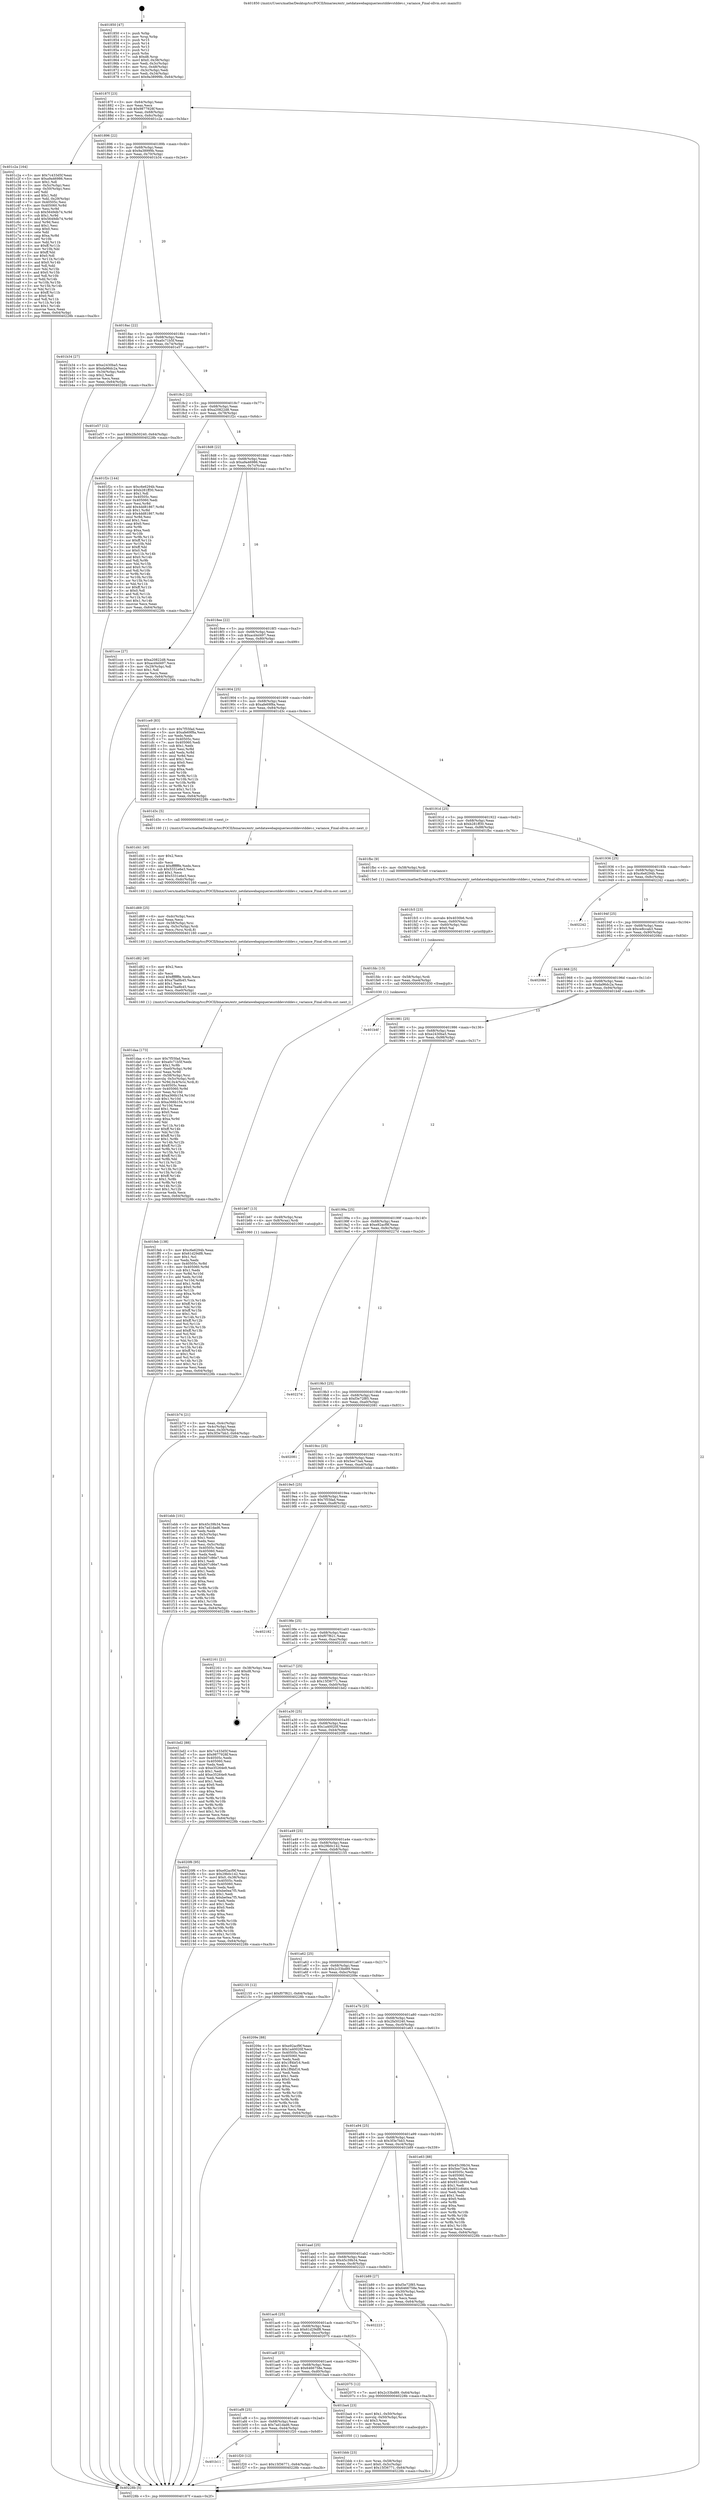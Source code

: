 digraph "0x401850" {
  label = "0x401850 (/mnt/c/Users/mathe/Desktop/tcc/POCII/binaries/extr_netdatawebapiqueriesstddevstddev.c_variance_Final-ollvm.out::main(0))"
  labelloc = "t"
  node[shape=record]

  Entry [label="",width=0.3,height=0.3,shape=circle,fillcolor=black,style=filled]
  "0x40187f" [label="{
     0x40187f [23]\l
     | [instrs]\l
     &nbsp;&nbsp;0x40187f \<+3\>: mov -0x64(%rbp),%eax\l
     &nbsp;&nbsp;0x401882 \<+2\>: mov %eax,%ecx\l
     &nbsp;&nbsp;0x401884 \<+6\>: sub $0x9877928f,%ecx\l
     &nbsp;&nbsp;0x40188a \<+3\>: mov %eax,-0x68(%rbp)\l
     &nbsp;&nbsp;0x40188d \<+3\>: mov %ecx,-0x6c(%rbp)\l
     &nbsp;&nbsp;0x401890 \<+6\>: je 0000000000401c2a \<main+0x3da\>\l
  }"]
  "0x401c2a" [label="{
     0x401c2a [164]\l
     | [instrs]\l
     &nbsp;&nbsp;0x401c2a \<+5\>: mov $0x7c433d5f,%eax\l
     &nbsp;&nbsp;0x401c2f \<+5\>: mov $0xa9a46986,%ecx\l
     &nbsp;&nbsp;0x401c34 \<+2\>: mov $0x1,%dl\l
     &nbsp;&nbsp;0x401c36 \<+3\>: mov -0x5c(%rbp),%esi\l
     &nbsp;&nbsp;0x401c39 \<+3\>: cmp -0x50(%rbp),%esi\l
     &nbsp;&nbsp;0x401c3c \<+4\>: setl %dil\l
     &nbsp;&nbsp;0x401c40 \<+4\>: and $0x1,%dil\l
     &nbsp;&nbsp;0x401c44 \<+4\>: mov %dil,-0x29(%rbp)\l
     &nbsp;&nbsp;0x401c48 \<+7\>: mov 0x40505c,%esi\l
     &nbsp;&nbsp;0x401c4f \<+8\>: mov 0x405060,%r8d\l
     &nbsp;&nbsp;0x401c57 \<+3\>: mov %esi,%r9d\l
     &nbsp;&nbsp;0x401c5a \<+7\>: sub $0x5649db74,%r9d\l
     &nbsp;&nbsp;0x401c61 \<+4\>: sub $0x1,%r9d\l
     &nbsp;&nbsp;0x401c65 \<+7\>: add $0x5649db74,%r9d\l
     &nbsp;&nbsp;0x401c6c \<+4\>: imul %r9d,%esi\l
     &nbsp;&nbsp;0x401c70 \<+3\>: and $0x1,%esi\l
     &nbsp;&nbsp;0x401c73 \<+3\>: cmp $0x0,%esi\l
     &nbsp;&nbsp;0x401c76 \<+4\>: sete %dil\l
     &nbsp;&nbsp;0x401c7a \<+4\>: cmp $0xa,%r8d\l
     &nbsp;&nbsp;0x401c7e \<+4\>: setl %r10b\l
     &nbsp;&nbsp;0x401c82 \<+3\>: mov %dil,%r11b\l
     &nbsp;&nbsp;0x401c85 \<+4\>: xor $0xff,%r11b\l
     &nbsp;&nbsp;0x401c89 \<+3\>: mov %r10b,%bl\l
     &nbsp;&nbsp;0x401c8c \<+3\>: xor $0xff,%bl\l
     &nbsp;&nbsp;0x401c8f \<+3\>: xor $0x0,%dl\l
     &nbsp;&nbsp;0x401c92 \<+3\>: mov %r11b,%r14b\l
     &nbsp;&nbsp;0x401c95 \<+4\>: and $0x0,%r14b\l
     &nbsp;&nbsp;0x401c99 \<+3\>: and %dl,%dil\l
     &nbsp;&nbsp;0x401c9c \<+3\>: mov %bl,%r15b\l
     &nbsp;&nbsp;0x401c9f \<+4\>: and $0x0,%r15b\l
     &nbsp;&nbsp;0x401ca3 \<+3\>: and %dl,%r10b\l
     &nbsp;&nbsp;0x401ca6 \<+3\>: or %dil,%r14b\l
     &nbsp;&nbsp;0x401ca9 \<+3\>: or %r10b,%r15b\l
     &nbsp;&nbsp;0x401cac \<+3\>: xor %r15b,%r14b\l
     &nbsp;&nbsp;0x401caf \<+3\>: or %bl,%r11b\l
     &nbsp;&nbsp;0x401cb2 \<+4\>: xor $0xff,%r11b\l
     &nbsp;&nbsp;0x401cb6 \<+3\>: or $0x0,%dl\l
     &nbsp;&nbsp;0x401cb9 \<+3\>: and %dl,%r11b\l
     &nbsp;&nbsp;0x401cbc \<+3\>: or %r11b,%r14b\l
     &nbsp;&nbsp;0x401cbf \<+4\>: test $0x1,%r14b\l
     &nbsp;&nbsp;0x401cc3 \<+3\>: cmovne %ecx,%eax\l
     &nbsp;&nbsp;0x401cc6 \<+3\>: mov %eax,-0x64(%rbp)\l
     &nbsp;&nbsp;0x401cc9 \<+5\>: jmp 000000000040228b \<main+0xa3b\>\l
  }"]
  "0x401896" [label="{
     0x401896 [22]\l
     | [instrs]\l
     &nbsp;&nbsp;0x401896 \<+5\>: jmp 000000000040189b \<main+0x4b\>\l
     &nbsp;&nbsp;0x40189b \<+3\>: mov -0x68(%rbp),%eax\l
     &nbsp;&nbsp;0x40189e \<+5\>: sub $0x9a38999b,%eax\l
     &nbsp;&nbsp;0x4018a3 \<+3\>: mov %eax,-0x70(%rbp)\l
     &nbsp;&nbsp;0x4018a6 \<+6\>: je 0000000000401b34 \<main+0x2e4\>\l
  }"]
  Exit [label="",width=0.3,height=0.3,shape=circle,fillcolor=black,style=filled,peripheries=2]
  "0x401b34" [label="{
     0x401b34 [27]\l
     | [instrs]\l
     &nbsp;&nbsp;0x401b34 \<+5\>: mov $0xe2430ba5,%eax\l
     &nbsp;&nbsp;0x401b39 \<+5\>: mov $0xda96dc2a,%ecx\l
     &nbsp;&nbsp;0x401b3e \<+3\>: mov -0x34(%rbp),%edx\l
     &nbsp;&nbsp;0x401b41 \<+3\>: cmp $0x2,%edx\l
     &nbsp;&nbsp;0x401b44 \<+3\>: cmovne %ecx,%eax\l
     &nbsp;&nbsp;0x401b47 \<+3\>: mov %eax,-0x64(%rbp)\l
     &nbsp;&nbsp;0x401b4a \<+5\>: jmp 000000000040228b \<main+0xa3b\>\l
  }"]
  "0x4018ac" [label="{
     0x4018ac [22]\l
     | [instrs]\l
     &nbsp;&nbsp;0x4018ac \<+5\>: jmp 00000000004018b1 \<main+0x61\>\l
     &nbsp;&nbsp;0x4018b1 \<+3\>: mov -0x68(%rbp),%eax\l
     &nbsp;&nbsp;0x4018b4 \<+5\>: sub $0xa0c71b5f,%eax\l
     &nbsp;&nbsp;0x4018b9 \<+3\>: mov %eax,-0x74(%rbp)\l
     &nbsp;&nbsp;0x4018bc \<+6\>: je 0000000000401e57 \<main+0x607\>\l
  }"]
  "0x40228b" [label="{
     0x40228b [5]\l
     | [instrs]\l
     &nbsp;&nbsp;0x40228b \<+5\>: jmp 000000000040187f \<main+0x2f\>\l
  }"]
  "0x401850" [label="{
     0x401850 [47]\l
     | [instrs]\l
     &nbsp;&nbsp;0x401850 \<+1\>: push %rbp\l
     &nbsp;&nbsp;0x401851 \<+3\>: mov %rsp,%rbp\l
     &nbsp;&nbsp;0x401854 \<+2\>: push %r15\l
     &nbsp;&nbsp;0x401856 \<+2\>: push %r14\l
     &nbsp;&nbsp;0x401858 \<+2\>: push %r13\l
     &nbsp;&nbsp;0x40185a \<+2\>: push %r12\l
     &nbsp;&nbsp;0x40185c \<+1\>: push %rbx\l
     &nbsp;&nbsp;0x40185d \<+7\>: sub $0xd8,%rsp\l
     &nbsp;&nbsp;0x401864 \<+7\>: movl $0x0,-0x38(%rbp)\l
     &nbsp;&nbsp;0x40186b \<+3\>: mov %edi,-0x3c(%rbp)\l
     &nbsp;&nbsp;0x40186e \<+4\>: mov %rsi,-0x48(%rbp)\l
     &nbsp;&nbsp;0x401872 \<+3\>: mov -0x3c(%rbp),%edi\l
     &nbsp;&nbsp;0x401875 \<+3\>: mov %edi,-0x34(%rbp)\l
     &nbsp;&nbsp;0x401878 \<+7\>: movl $0x9a38999b,-0x64(%rbp)\l
  }"]
  "0x401feb" [label="{
     0x401feb [138]\l
     | [instrs]\l
     &nbsp;&nbsp;0x401feb \<+5\>: mov $0xc6e6294b,%eax\l
     &nbsp;&nbsp;0x401ff0 \<+5\>: mov $0x61d29df8,%esi\l
     &nbsp;&nbsp;0x401ff5 \<+2\>: mov $0x1,%cl\l
     &nbsp;&nbsp;0x401ff7 \<+2\>: xor %edx,%edx\l
     &nbsp;&nbsp;0x401ff9 \<+8\>: mov 0x40505c,%r8d\l
     &nbsp;&nbsp;0x402001 \<+8\>: mov 0x405060,%r9d\l
     &nbsp;&nbsp;0x402009 \<+3\>: sub $0x1,%edx\l
     &nbsp;&nbsp;0x40200c \<+3\>: mov %r8d,%r10d\l
     &nbsp;&nbsp;0x40200f \<+3\>: add %edx,%r10d\l
     &nbsp;&nbsp;0x402012 \<+4\>: imul %r10d,%r8d\l
     &nbsp;&nbsp;0x402016 \<+4\>: and $0x1,%r8d\l
     &nbsp;&nbsp;0x40201a \<+4\>: cmp $0x0,%r8d\l
     &nbsp;&nbsp;0x40201e \<+4\>: sete %r11b\l
     &nbsp;&nbsp;0x402022 \<+4\>: cmp $0xa,%r9d\l
     &nbsp;&nbsp;0x402026 \<+3\>: setl %bl\l
     &nbsp;&nbsp;0x402029 \<+3\>: mov %r11b,%r14b\l
     &nbsp;&nbsp;0x40202c \<+4\>: xor $0xff,%r14b\l
     &nbsp;&nbsp;0x402030 \<+3\>: mov %bl,%r15b\l
     &nbsp;&nbsp;0x402033 \<+4\>: xor $0xff,%r15b\l
     &nbsp;&nbsp;0x402037 \<+3\>: xor $0x1,%cl\l
     &nbsp;&nbsp;0x40203a \<+3\>: mov %r14b,%r12b\l
     &nbsp;&nbsp;0x40203d \<+4\>: and $0xff,%r12b\l
     &nbsp;&nbsp;0x402041 \<+3\>: and %cl,%r11b\l
     &nbsp;&nbsp;0x402044 \<+3\>: mov %r15b,%r13b\l
     &nbsp;&nbsp;0x402047 \<+4\>: and $0xff,%r13b\l
     &nbsp;&nbsp;0x40204b \<+2\>: and %cl,%bl\l
     &nbsp;&nbsp;0x40204d \<+3\>: or %r11b,%r12b\l
     &nbsp;&nbsp;0x402050 \<+3\>: or %bl,%r13b\l
     &nbsp;&nbsp;0x402053 \<+3\>: xor %r13b,%r12b\l
     &nbsp;&nbsp;0x402056 \<+3\>: or %r15b,%r14b\l
     &nbsp;&nbsp;0x402059 \<+4\>: xor $0xff,%r14b\l
     &nbsp;&nbsp;0x40205d \<+3\>: or $0x1,%cl\l
     &nbsp;&nbsp;0x402060 \<+3\>: and %cl,%r14b\l
     &nbsp;&nbsp;0x402063 \<+3\>: or %r14b,%r12b\l
     &nbsp;&nbsp;0x402066 \<+4\>: test $0x1,%r12b\l
     &nbsp;&nbsp;0x40206a \<+3\>: cmovne %esi,%eax\l
     &nbsp;&nbsp;0x40206d \<+3\>: mov %eax,-0x64(%rbp)\l
     &nbsp;&nbsp;0x402070 \<+5\>: jmp 000000000040228b \<main+0xa3b\>\l
  }"]
  "0x401e57" [label="{
     0x401e57 [12]\l
     | [instrs]\l
     &nbsp;&nbsp;0x401e57 \<+7\>: movl $0x2fa50240,-0x64(%rbp)\l
     &nbsp;&nbsp;0x401e5e \<+5\>: jmp 000000000040228b \<main+0xa3b\>\l
  }"]
  "0x4018c2" [label="{
     0x4018c2 [22]\l
     | [instrs]\l
     &nbsp;&nbsp;0x4018c2 \<+5\>: jmp 00000000004018c7 \<main+0x77\>\l
     &nbsp;&nbsp;0x4018c7 \<+3\>: mov -0x68(%rbp),%eax\l
     &nbsp;&nbsp;0x4018ca \<+5\>: sub $0xa20822d8,%eax\l
     &nbsp;&nbsp;0x4018cf \<+3\>: mov %eax,-0x78(%rbp)\l
     &nbsp;&nbsp;0x4018d2 \<+6\>: je 0000000000401f2c \<main+0x6dc\>\l
  }"]
  "0x401fdc" [label="{
     0x401fdc [15]\l
     | [instrs]\l
     &nbsp;&nbsp;0x401fdc \<+4\>: mov -0x58(%rbp),%rdi\l
     &nbsp;&nbsp;0x401fe0 \<+6\>: mov %eax,-0xe4(%rbp)\l
     &nbsp;&nbsp;0x401fe6 \<+5\>: call 0000000000401030 \<free@plt\>\l
     | [calls]\l
     &nbsp;&nbsp;0x401030 \{1\} (unknown)\l
  }"]
  "0x401f2c" [label="{
     0x401f2c [144]\l
     | [instrs]\l
     &nbsp;&nbsp;0x401f2c \<+5\>: mov $0xc6e6294b,%eax\l
     &nbsp;&nbsp;0x401f31 \<+5\>: mov $0xb281ff30,%ecx\l
     &nbsp;&nbsp;0x401f36 \<+2\>: mov $0x1,%dl\l
     &nbsp;&nbsp;0x401f38 \<+7\>: mov 0x40505c,%esi\l
     &nbsp;&nbsp;0x401f3f \<+7\>: mov 0x405060,%edi\l
     &nbsp;&nbsp;0x401f46 \<+3\>: mov %esi,%r8d\l
     &nbsp;&nbsp;0x401f49 \<+7\>: add $0x4dd81867,%r8d\l
     &nbsp;&nbsp;0x401f50 \<+4\>: sub $0x1,%r8d\l
     &nbsp;&nbsp;0x401f54 \<+7\>: sub $0x4dd81867,%r8d\l
     &nbsp;&nbsp;0x401f5b \<+4\>: imul %r8d,%esi\l
     &nbsp;&nbsp;0x401f5f \<+3\>: and $0x1,%esi\l
     &nbsp;&nbsp;0x401f62 \<+3\>: cmp $0x0,%esi\l
     &nbsp;&nbsp;0x401f65 \<+4\>: sete %r9b\l
     &nbsp;&nbsp;0x401f69 \<+3\>: cmp $0xa,%edi\l
     &nbsp;&nbsp;0x401f6c \<+4\>: setl %r10b\l
     &nbsp;&nbsp;0x401f70 \<+3\>: mov %r9b,%r11b\l
     &nbsp;&nbsp;0x401f73 \<+4\>: xor $0xff,%r11b\l
     &nbsp;&nbsp;0x401f77 \<+3\>: mov %r10b,%bl\l
     &nbsp;&nbsp;0x401f7a \<+3\>: xor $0xff,%bl\l
     &nbsp;&nbsp;0x401f7d \<+3\>: xor $0x0,%dl\l
     &nbsp;&nbsp;0x401f80 \<+3\>: mov %r11b,%r14b\l
     &nbsp;&nbsp;0x401f83 \<+4\>: and $0x0,%r14b\l
     &nbsp;&nbsp;0x401f87 \<+3\>: and %dl,%r9b\l
     &nbsp;&nbsp;0x401f8a \<+3\>: mov %bl,%r15b\l
     &nbsp;&nbsp;0x401f8d \<+4\>: and $0x0,%r15b\l
     &nbsp;&nbsp;0x401f91 \<+3\>: and %dl,%r10b\l
     &nbsp;&nbsp;0x401f94 \<+3\>: or %r9b,%r14b\l
     &nbsp;&nbsp;0x401f97 \<+3\>: or %r10b,%r15b\l
     &nbsp;&nbsp;0x401f9a \<+3\>: xor %r15b,%r14b\l
     &nbsp;&nbsp;0x401f9d \<+3\>: or %bl,%r11b\l
     &nbsp;&nbsp;0x401fa0 \<+4\>: xor $0xff,%r11b\l
     &nbsp;&nbsp;0x401fa4 \<+3\>: or $0x0,%dl\l
     &nbsp;&nbsp;0x401fa7 \<+3\>: and %dl,%r11b\l
     &nbsp;&nbsp;0x401faa \<+3\>: or %r11b,%r14b\l
     &nbsp;&nbsp;0x401fad \<+4\>: test $0x1,%r14b\l
     &nbsp;&nbsp;0x401fb1 \<+3\>: cmovne %ecx,%eax\l
     &nbsp;&nbsp;0x401fb4 \<+3\>: mov %eax,-0x64(%rbp)\l
     &nbsp;&nbsp;0x401fb7 \<+5\>: jmp 000000000040228b \<main+0xa3b\>\l
  }"]
  "0x4018d8" [label="{
     0x4018d8 [22]\l
     | [instrs]\l
     &nbsp;&nbsp;0x4018d8 \<+5\>: jmp 00000000004018dd \<main+0x8d\>\l
     &nbsp;&nbsp;0x4018dd \<+3\>: mov -0x68(%rbp),%eax\l
     &nbsp;&nbsp;0x4018e0 \<+5\>: sub $0xa9a46986,%eax\l
     &nbsp;&nbsp;0x4018e5 \<+3\>: mov %eax,-0x7c(%rbp)\l
     &nbsp;&nbsp;0x4018e8 \<+6\>: je 0000000000401cce \<main+0x47e\>\l
  }"]
  "0x401fc5" [label="{
     0x401fc5 [23]\l
     | [instrs]\l
     &nbsp;&nbsp;0x401fc5 \<+10\>: movabs $0x4030b6,%rdi\l
     &nbsp;&nbsp;0x401fcf \<+3\>: mov %eax,-0x60(%rbp)\l
     &nbsp;&nbsp;0x401fd2 \<+3\>: mov -0x60(%rbp),%esi\l
     &nbsp;&nbsp;0x401fd5 \<+2\>: mov $0x0,%al\l
     &nbsp;&nbsp;0x401fd7 \<+5\>: call 0000000000401040 \<printf@plt\>\l
     | [calls]\l
     &nbsp;&nbsp;0x401040 \{1\} (unknown)\l
  }"]
  "0x401cce" [label="{
     0x401cce [27]\l
     | [instrs]\l
     &nbsp;&nbsp;0x401cce \<+5\>: mov $0xa20822d8,%eax\l
     &nbsp;&nbsp;0x401cd3 \<+5\>: mov $0xacd4d497,%ecx\l
     &nbsp;&nbsp;0x401cd8 \<+3\>: mov -0x29(%rbp),%dl\l
     &nbsp;&nbsp;0x401cdb \<+3\>: test $0x1,%dl\l
     &nbsp;&nbsp;0x401cde \<+3\>: cmovne %ecx,%eax\l
     &nbsp;&nbsp;0x401ce1 \<+3\>: mov %eax,-0x64(%rbp)\l
     &nbsp;&nbsp;0x401ce4 \<+5\>: jmp 000000000040228b \<main+0xa3b\>\l
  }"]
  "0x4018ee" [label="{
     0x4018ee [22]\l
     | [instrs]\l
     &nbsp;&nbsp;0x4018ee \<+5\>: jmp 00000000004018f3 \<main+0xa3\>\l
     &nbsp;&nbsp;0x4018f3 \<+3\>: mov -0x68(%rbp),%eax\l
     &nbsp;&nbsp;0x4018f6 \<+5\>: sub $0xacd4d497,%eax\l
     &nbsp;&nbsp;0x4018fb \<+3\>: mov %eax,-0x80(%rbp)\l
     &nbsp;&nbsp;0x4018fe \<+6\>: je 0000000000401ce9 \<main+0x499\>\l
  }"]
  "0x401b11" [label="{
     0x401b11\l
  }", style=dashed]
  "0x401ce9" [label="{
     0x401ce9 [83]\l
     | [instrs]\l
     &nbsp;&nbsp;0x401ce9 \<+5\>: mov $0x7f55fad,%eax\l
     &nbsp;&nbsp;0x401cee \<+5\>: mov $0xafe69f8a,%ecx\l
     &nbsp;&nbsp;0x401cf3 \<+2\>: xor %edx,%edx\l
     &nbsp;&nbsp;0x401cf5 \<+7\>: mov 0x40505c,%esi\l
     &nbsp;&nbsp;0x401cfc \<+7\>: mov 0x405060,%edi\l
     &nbsp;&nbsp;0x401d03 \<+3\>: sub $0x1,%edx\l
     &nbsp;&nbsp;0x401d06 \<+3\>: mov %esi,%r8d\l
     &nbsp;&nbsp;0x401d09 \<+3\>: add %edx,%r8d\l
     &nbsp;&nbsp;0x401d0c \<+4\>: imul %r8d,%esi\l
     &nbsp;&nbsp;0x401d10 \<+3\>: and $0x1,%esi\l
     &nbsp;&nbsp;0x401d13 \<+3\>: cmp $0x0,%esi\l
     &nbsp;&nbsp;0x401d16 \<+4\>: sete %r9b\l
     &nbsp;&nbsp;0x401d1a \<+3\>: cmp $0xa,%edi\l
     &nbsp;&nbsp;0x401d1d \<+4\>: setl %r10b\l
     &nbsp;&nbsp;0x401d21 \<+3\>: mov %r9b,%r11b\l
     &nbsp;&nbsp;0x401d24 \<+3\>: and %r10b,%r11b\l
     &nbsp;&nbsp;0x401d27 \<+3\>: xor %r10b,%r9b\l
     &nbsp;&nbsp;0x401d2a \<+3\>: or %r9b,%r11b\l
     &nbsp;&nbsp;0x401d2d \<+4\>: test $0x1,%r11b\l
     &nbsp;&nbsp;0x401d31 \<+3\>: cmovne %ecx,%eax\l
     &nbsp;&nbsp;0x401d34 \<+3\>: mov %eax,-0x64(%rbp)\l
     &nbsp;&nbsp;0x401d37 \<+5\>: jmp 000000000040228b \<main+0xa3b\>\l
  }"]
  "0x401904" [label="{
     0x401904 [25]\l
     | [instrs]\l
     &nbsp;&nbsp;0x401904 \<+5\>: jmp 0000000000401909 \<main+0xb9\>\l
     &nbsp;&nbsp;0x401909 \<+3\>: mov -0x68(%rbp),%eax\l
     &nbsp;&nbsp;0x40190c \<+5\>: sub $0xafe69f8a,%eax\l
     &nbsp;&nbsp;0x401911 \<+6\>: mov %eax,-0x84(%rbp)\l
     &nbsp;&nbsp;0x401917 \<+6\>: je 0000000000401d3c \<main+0x4ec\>\l
  }"]
  "0x401f20" [label="{
     0x401f20 [12]\l
     | [instrs]\l
     &nbsp;&nbsp;0x401f20 \<+7\>: movl $0x15f36771,-0x64(%rbp)\l
     &nbsp;&nbsp;0x401f27 \<+5\>: jmp 000000000040228b \<main+0xa3b\>\l
  }"]
  "0x401d3c" [label="{
     0x401d3c [5]\l
     | [instrs]\l
     &nbsp;&nbsp;0x401d3c \<+5\>: call 0000000000401160 \<next_i\>\l
     | [calls]\l
     &nbsp;&nbsp;0x401160 \{1\} (/mnt/c/Users/mathe/Desktop/tcc/POCII/binaries/extr_netdatawebapiqueriesstddevstddev.c_variance_Final-ollvm.out::next_i)\l
  }"]
  "0x40191d" [label="{
     0x40191d [25]\l
     | [instrs]\l
     &nbsp;&nbsp;0x40191d \<+5\>: jmp 0000000000401922 \<main+0xd2\>\l
     &nbsp;&nbsp;0x401922 \<+3\>: mov -0x68(%rbp),%eax\l
     &nbsp;&nbsp;0x401925 \<+5\>: sub $0xb281ff30,%eax\l
     &nbsp;&nbsp;0x40192a \<+6\>: mov %eax,-0x88(%rbp)\l
     &nbsp;&nbsp;0x401930 \<+6\>: je 0000000000401fbc \<main+0x76c\>\l
  }"]
  "0x401daa" [label="{
     0x401daa [173]\l
     | [instrs]\l
     &nbsp;&nbsp;0x401daa \<+5\>: mov $0x7f55fad,%ecx\l
     &nbsp;&nbsp;0x401daf \<+5\>: mov $0xa0c71b5f,%edx\l
     &nbsp;&nbsp;0x401db4 \<+3\>: mov $0x1,%r8b\l
     &nbsp;&nbsp;0x401db7 \<+7\>: mov -0xe0(%rbp),%r9d\l
     &nbsp;&nbsp;0x401dbe \<+4\>: imul %eax,%r9d\l
     &nbsp;&nbsp;0x401dc2 \<+4\>: mov -0x58(%rbp),%rsi\l
     &nbsp;&nbsp;0x401dc6 \<+4\>: movslq -0x5c(%rbp),%rdi\l
     &nbsp;&nbsp;0x401dca \<+5\>: mov %r9d,0x4(%rsi,%rdi,8)\l
     &nbsp;&nbsp;0x401dcf \<+7\>: mov 0x40505c,%eax\l
     &nbsp;&nbsp;0x401dd6 \<+8\>: mov 0x405060,%r9d\l
     &nbsp;&nbsp;0x401dde \<+3\>: mov %eax,%r10d\l
     &nbsp;&nbsp;0x401de1 \<+7\>: add $0xa366b154,%r10d\l
     &nbsp;&nbsp;0x401de8 \<+4\>: sub $0x1,%r10d\l
     &nbsp;&nbsp;0x401dec \<+7\>: sub $0xa366b154,%r10d\l
     &nbsp;&nbsp;0x401df3 \<+4\>: imul %r10d,%eax\l
     &nbsp;&nbsp;0x401df7 \<+3\>: and $0x1,%eax\l
     &nbsp;&nbsp;0x401dfa \<+3\>: cmp $0x0,%eax\l
     &nbsp;&nbsp;0x401dfd \<+4\>: sete %r11b\l
     &nbsp;&nbsp;0x401e01 \<+4\>: cmp $0xa,%r9d\l
     &nbsp;&nbsp;0x401e05 \<+3\>: setl %bl\l
     &nbsp;&nbsp;0x401e08 \<+3\>: mov %r11b,%r14b\l
     &nbsp;&nbsp;0x401e0b \<+4\>: xor $0xff,%r14b\l
     &nbsp;&nbsp;0x401e0f \<+3\>: mov %bl,%r15b\l
     &nbsp;&nbsp;0x401e12 \<+4\>: xor $0xff,%r15b\l
     &nbsp;&nbsp;0x401e16 \<+4\>: xor $0x1,%r8b\l
     &nbsp;&nbsp;0x401e1a \<+3\>: mov %r14b,%r12b\l
     &nbsp;&nbsp;0x401e1d \<+4\>: and $0xff,%r12b\l
     &nbsp;&nbsp;0x401e21 \<+3\>: and %r8b,%r11b\l
     &nbsp;&nbsp;0x401e24 \<+3\>: mov %r15b,%r13b\l
     &nbsp;&nbsp;0x401e27 \<+4\>: and $0xff,%r13b\l
     &nbsp;&nbsp;0x401e2b \<+3\>: and %r8b,%bl\l
     &nbsp;&nbsp;0x401e2e \<+3\>: or %r11b,%r12b\l
     &nbsp;&nbsp;0x401e31 \<+3\>: or %bl,%r13b\l
     &nbsp;&nbsp;0x401e34 \<+3\>: xor %r13b,%r12b\l
     &nbsp;&nbsp;0x401e37 \<+3\>: or %r15b,%r14b\l
     &nbsp;&nbsp;0x401e3a \<+4\>: xor $0xff,%r14b\l
     &nbsp;&nbsp;0x401e3e \<+4\>: or $0x1,%r8b\l
     &nbsp;&nbsp;0x401e42 \<+3\>: and %r8b,%r14b\l
     &nbsp;&nbsp;0x401e45 \<+3\>: or %r14b,%r12b\l
     &nbsp;&nbsp;0x401e48 \<+4\>: test $0x1,%r12b\l
     &nbsp;&nbsp;0x401e4c \<+3\>: cmovne %edx,%ecx\l
     &nbsp;&nbsp;0x401e4f \<+3\>: mov %ecx,-0x64(%rbp)\l
     &nbsp;&nbsp;0x401e52 \<+5\>: jmp 000000000040228b \<main+0xa3b\>\l
  }"]
  "0x401fbc" [label="{
     0x401fbc [9]\l
     | [instrs]\l
     &nbsp;&nbsp;0x401fbc \<+4\>: mov -0x58(%rbp),%rdi\l
     &nbsp;&nbsp;0x401fc0 \<+5\>: call 00000000004015e0 \<variance\>\l
     | [calls]\l
     &nbsp;&nbsp;0x4015e0 \{1\} (/mnt/c/Users/mathe/Desktop/tcc/POCII/binaries/extr_netdatawebapiqueriesstddevstddev.c_variance_Final-ollvm.out::variance)\l
  }"]
  "0x401936" [label="{
     0x401936 [25]\l
     | [instrs]\l
     &nbsp;&nbsp;0x401936 \<+5\>: jmp 000000000040193b \<main+0xeb\>\l
     &nbsp;&nbsp;0x40193b \<+3\>: mov -0x68(%rbp),%eax\l
     &nbsp;&nbsp;0x40193e \<+5\>: sub $0xc6e6294b,%eax\l
     &nbsp;&nbsp;0x401943 \<+6\>: mov %eax,-0x8c(%rbp)\l
     &nbsp;&nbsp;0x401949 \<+6\>: je 0000000000402242 \<main+0x9f2\>\l
  }"]
  "0x401d82" [label="{
     0x401d82 [40]\l
     | [instrs]\l
     &nbsp;&nbsp;0x401d82 \<+5\>: mov $0x2,%ecx\l
     &nbsp;&nbsp;0x401d87 \<+1\>: cltd\l
     &nbsp;&nbsp;0x401d88 \<+2\>: idiv %ecx\l
     &nbsp;&nbsp;0x401d8a \<+6\>: imul $0xfffffffe,%edx,%ecx\l
     &nbsp;&nbsp;0x401d90 \<+6\>: sub $0xa7ba8b45,%ecx\l
     &nbsp;&nbsp;0x401d96 \<+3\>: add $0x1,%ecx\l
     &nbsp;&nbsp;0x401d99 \<+6\>: add $0xa7ba8b45,%ecx\l
     &nbsp;&nbsp;0x401d9f \<+6\>: mov %ecx,-0xe0(%rbp)\l
     &nbsp;&nbsp;0x401da5 \<+5\>: call 0000000000401160 \<next_i\>\l
     | [calls]\l
     &nbsp;&nbsp;0x401160 \{1\} (/mnt/c/Users/mathe/Desktop/tcc/POCII/binaries/extr_netdatawebapiqueriesstddevstddev.c_variance_Final-ollvm.out::next_i)\l
  }"]
  "0x402242" [label="{
     0x402242\l
  }", style=dashed]
  "0x40194f" [label="{
     0x40194f [25]\l
     | [instrs]\l
     &nbsp;&nbsp;0x40194f \<+5\>: jmp 0000000000401954 \<main+0x104\>\l
     &nbsp;&nbsp;0x401954 \<+3\>: mov -0x68(%rbp),%eax\l
     &nbsp;&nbsp;0x401957 \<+5\>: sub $0xce8ccab3,%eax\l
     &nbsp;&nbsp;0x40195c \<+6\>: mov %eax,-0x90(%rbp)\l
     &nbsp;&nbsp;0x401962 \<+6\>: je 000000000040208d \<main+0x83d\>\l
  }"]
  "0x401d69" [label="{
     0x401d69 [25]\l
     | [instrs]\l
     &nbsp;&nbsp;0x401d69 \<+6\>: mov -0xdc(%rbp),%ecx\l
     &nbsp;&nbsp;0x401d6f \<+3\>: imul %eax,%ecx\l
     &nbsp;&nbsp;0x401d72 \<+4\>: mov -0x58(%rbp),%rsi\l
     &nbsp;&nbsp;0x401d76 \<+4\>: movslq -0x5c(%rbp),%rdi\l
     &nbsp;&nbsp;0x401d7a \<+3\>: mov %ecx,(%rsi,%rdi,8)\l
     &nbsp;&nbsp;0x401d7d \<+5\>: call 0000000000401160 \<next_i\>\l
     | [calls]\l
     &nbsp;&nbsp;0x401160 \{1\} (/mnt/c/Users/mathe/Desktop/tcc/POCII/binaries/extr_netdatawebapiqueriesstddevstddev.c_variance_Final-ollvm.out::next_i)\l
  }"]
  "0x40208d" [label="{
     0x40208d\l
  }", style=dashed]
  "0x401968" [label="{
     0x401968 [25]\l
     | [instrs]\l
     &nbsp;&nbsp;0x401968 \<+5\>: jmp 000000000040196d \<main+0x11d\>\l
     &nbsp;&nbsp;0x40196d \<+3\>: mov -0x68(%rbp),%eax\l
     &nbsp;&nbsp;0x401970 \<+5\>: sub $0xda96dc2a,%eax\l
     &nbsp;&nbsp;0x401975 \<+6\>: mov %eax,-0x94(%rbp)\l
     &nbsp;&nbsp;0x40197b \<+6\>: je 0000000000401b4f \<main+0x2ff\>\l
  }"]
  "0x401d41" [label="{
     0x401d41 [40]\l
     | [instrs]\l
     &nbsp;&nbsp;0x401d41 \<+5\>: mov $0x2,%ecx\l
     &nbsp;&nbsp;0x401d46 \<+1\>: cltd\l
     &nbsp;&nbsp;0x401d47 \<+2\>: idiv %ecx\l
     &nbsp;&nbsp;0x401d49 \<+6\>: imul $0xfffffffe,%edx,%ecx\l
     &nbsp;&nbsp;0x401d4f \<+6\>: sub $0x5331e6e3,%ecx\l
     &nbsp;&nbsp;0x401d55 \<+3\>: add $0x1,%ecx\l
     &nbsp;&nbsp;0x401d58 \<+6\>: add $0x5331e6e3,%ecx\l
     &nbsp;&nbsp;0x401d5e \<+6\>: mov %ecx,-0xdc(%rbp)\l
     &nbsp;&nbsp;0x401d64 \<+5\>: call 0000000000401160 \<next_i\>\l
     | [calls]\l
     &nbsp;&nbsp;0x401160 \{1\} (/mnt/c/Users/mathe/Desktop/tcc/POCII/binaries/extr_netdatawebapiqueriesstddevstddev.c_variance_Final-ollvm.out::next_i)\l
  }"]
  "0x401b4f" [label="{
     0x401b4f\l
  }", style=dashed]
  "0x401981" [label="{
     0x401981 [25]\l
     | [instrs]\l
     &nbsp;&nbsp;0x401981 \<+5\>: jmp 0000000000401986 \<main+0x136\>\l
     &nbsp;&nbsp;0x401986 \<+3\>: mov -0x68(%rbp),%eax\l
     &nbsp;&nbsp;0x401989 \<+5\>: sub $0xe2430ba5,%eax\l
     &nbsp;&nbsp;0x40198e \<+6\>: mov %eax,-0x98(%rbp)\l
     &nbsp;&nbsp;0x401994 \<+6\>: je 0000000000401b67 \<main+0x317\>\l
  }"]
  "0x401bbb" [label="{
     0x401bbb [23]\l
     | [instrs]\l
     &nbsp;&nbsp;0x401bbb \<+4\>: mov %rax,-0x58(%rbp)\l
     &nbsp;&nbsp;0x401bbf \<+7\>: movl $0x0,-0x5c(%rbp)\l
     &nbsp;&nbsp;0x401bc6 \<+7\>: movl $0x15f36771,-0x64(%rbp)\l
     &nbsp;&nbsp;0x401bcd \<+5\>: jmp 000000000040228b \<main+0xa3b\>\l
  }"]
  "0x401b67" [label="{
     0x401b67 [13]\l
     | [instrs]\l
     &nbsp;&nbsp;0x401b67 \<+4\>: mov -0x48(%rbp),%rax\l
     &nbsp;&nbsp;0x401b6b \<+4\>: mov 0x8(%rax),%rdi\l
     &nbsp;&nbsp;0x401b6f \<+5\>: call 0000000000401060 \<atoi@plt\>\l
     | [calls]\l
     &nbsp;&nbsp;0x401060 \{1\} (unknown)\l
  }"]
  "0x40199a" [label="{
     0x40199a [25]\l
     | [instrs]\l
     &nbsp;&nbsp;0x40199a \<+5\>: jmp 000000000040199f \<main+0x14f\>\l
     &nbsp;&nbsp;0x40199f \<+3\>: mov -0x68(%rbp),%eax\l
     &nbsp;&nbsp;0x4019a2 \<+5\>: sub $0xe92acf9f,%eax\l
     &nbsp;&nbsp;0x4019a7 \<+6\>: mov %eax,-0x9c(%rbp)\l
     &nbsp;&nbsp;0x4019ad \<+6\>: je 000000000040227d \<main+0xa2d\>\l
  }"]
  "0x401b74" [label="{
     0x401b74 [21]\l
     | [instrs]\l
     &nbsp;&nbsp;0x401b74 \<+3\>: mov %eax,-0x4c(%rbp)\l
     &nbsp;&nbsp;0x401b77 \<+3\>: mov -0x4c(%rbp),%eax\l
     &nbsp;&nbsp;0x401b7a \<+3\>: mov %eax,-0x30(%rbp)\l
     &nbsp;&nbsp;0x401b7d \<+7\>: movl $0x3f3e7bb3,-0x64(%rbp)\l
     &nbsp;&nbsp;0x401b84 \<+5\>: jmp 000000000040228b \<main+0xa3b\>\l
  }"]
  "0x401af8" [label="{
     0x401af8 [25]\l
     | [instrs]\l
     &nbsp;&nbsp;0x401af8 \<+5\>: jmp 0000000000401afd \<main+0x2ad\>\l
     &nbsp;&nbsp;0x401afd \<+3\>: mov -0x68(%rbp),%eax\l
     &nbsp;&nbsp;0x401b00 \<+5\>: sub $0x7ad1dad6,%eax\l
     &nbsp;&nbsp;0x401b05 \<+6\>: mov %eax,-0xd4(%rbp)\l
     &nbsp;&nbsp;0x401b0b \<+6\>: je 0000000000401f20 \<main+0x6d0\>\l
  }"]
  "0x40227d" [label="{
     0x40227d\l
  }", style=dashed]
  "0x4019b3" [label="{
     0x4019b3 [25]\l
     | [instrs]\l
     &nbsp;&nbsp;0x4019b3 \<+5\>: jmp 00000000004019b8 \<main+0x168\>\l
     &nbsp;&nbsp;0x4019b8 \<+3\>: mov -0x68(%rbp),%eax\l
     &nbsp;&nbsp;0x4019bb \<+5\>: sub $0xf3e72f85,%eax\l
     &nbsp;&nbsp;0x4019c0 \<+6\>: mov %eax,-0xa0(%rbp)\l
     &nbsp;&nbsp;0x4019c6 \<+6\>: je 0000000000402081 \<main+0x831\>\l
  }"]
  "0x401ba4" [label="{
     0x401ba4 [23]\l
     | [instrs]\l
     &nbsp;&nbsp;0x401ba4 \<+7\>: movl $0x1,-0x50(%rbp)\l
     &nbsp;&nbsp;0x401bab \<+4\>: movslq -0x50(%rbp),%rax\l
     &nbsp;&nbsp;0x401baf \<+4\>: shl $0x3,%rax\l
     &nbsp;&nbsp;0x401bb3 \<+3\>: mov %rax,%rdi\l
     &nbsp;&nbsp;0x401bb6 \<+5\>: call 0000000000401050 \<malloc@plt\>\l
     | [calls]\l
     &nbsp;&nbsp;0x401050 \{1\} (unknown)\l
  }"]
  "0x402081" [label="{
     0x402081\l
  }", style=dashed]
  "0x4019cc" [label="{
     0x4019cc [25]\l
     | [instrs]\l
     &nbsp;&nbsp;0x4019cc \<+5\>: jmp 00000000004019d1 \<main+0x181\>\l
     &nbsp;&nbsp;0x4019d1 \<+3\>: mov -0x68(%rbp),%eax\l
     &nbsp;&nbsp;0x4019d4 \<+5\>: sub $0x5ee73a4,%eax\l
     &nbsp;&nbsp;0x4019d9 \<+6\>: mov %eax,-0xa4(%rbp)\l
     &nbsp;&nbsp;0x4019df \<+6\>: je 0000000000401ebb \<main+0x66b\>\l
  }"]
  "0x401adf" [label="{
     0x401adf [25]\l
     | [instrs]\l
     &nbsp;&nbsp;0x401adf \<+5\>: jmp 0000000000401ae4 \<main+0x294\>\l
     &nbsp;&nbsp;0x401ae4 \<+3\>: mov -0x68(%rbp),%eax\l
     &nbsp;&nbsp;0x401ae7 \<+5\>: sub $0x6466758e,%eax\l
     &nbsp;&nbsp;0x401aec \<+6\>: mov %eax,-0xd0(%rbp)\l
     &nbsp;&nbsp;0x401af2 \<+6\>: je 0000000000401ba4 \<main+0x354\>\l
  }"]
  "0x401ebb" [label="{
     0x401ebb [101]\l
     | [instrs]\l
     &nbsp;&nbsp;0x401ebb \<+5\>: mov $0x45c39b34,%eax\l
     &nbsp;&nbsp;0x401ec0 \<+5\>: mov $0x7ad1dad6,%ecx\l
     &nbsp;&nbsp;0x401ec5 \<+2\>: xor %edx,%edx\l
     &nbsp;&nbsp;0x401ec7 \<+3\>: mov -0x5c(%rbp),%esi\l
     &nbsp;&nbsp;0x401eca \<+3\>: sub $0x1,%edx\l
     &nbsp;&nbsp;0x401ecd \<+2\>: sub %edx,%esi\l
     &nbsp;&nbsp;0x401ecf \<+3\>: mov %esi,-0x5c(%rbp)\l
     &nbsp;&nbsp;0x401ed2 \<+7\>: mov 0x40505c,%edx\l
     &nbsp;&nbsp;0x401ed9 \<+7\>: mov 0x405060,%esi\l
     &nbsp;&nbsp;0x401ee0 \<+2\>: mov %edx,%edi\l
     &nbsp;&nbsp;0x401ee2 \<+6\>: sub $0xb07c86e7,%edi\l
     &nbsp;&nbsp;0x401ee8 \<+3\>: sub $0x1,%edi\l
     &nbsp;&nbsp;0x401eeb \<+6\>: add $0xb07c86e7,%edi\l
     &nbsp;&nbsp;0x401ef1 \<+3\>: imul %edi,%edx\l
     &nbsp;&nbsp;0x401ef4 \<+3\>: and $0x1,%edx\l
     &nbsp;&nbsp;0x401ef7 \<+3\>: cmp $0x0,%edx\l
     &nbsp;&nbsp;0x401efa \<+4\>: sete %r8b\l
     &nbsp;&nbsp;0x401efe \<+3\>: cmp $0xa,%esi\l
     &nbsp;&nbsp;0x401f01 \<+4\>: setl %r9b\l
     &nbsp;&nbsp;0x401f05 \<+3\>: mov %r8b,%r10b\l
     &nbsp;&nbsp;0x401f08 \<+3\>: and %r9b,%r10b\l
     &nbsp;&nbsp;0x401f0b \<+3\>: xor %r9b,%r8b\l
     &nbsp;&nbsp;0x401f0e \<+3\>: or %r8b,%r10b\l
     &nbsp;&nbsp;0x401f11 \<+4\>: test $0x1,%r10b\l
     &nbsp;&nbsp;0x401f15 \<+3\>: cmovne %ecx,%eax\l
     &nbsp;&nbsp;0x401f18 \<+3\>: mov %eax,-0x64(%rbp)\l
     &nbsp;&nbsp;0x401f1b \<+5\>: jmp 000000000040228b \<main+0xa3b\>\l
  }"]
  "0x4019e5" [label="{
     0x4019e5 [25]\l
     | [instrs]\l
     &nbsp;&nbsp;0x4019e5 \<+5\>: jmp 00000000004019ea \<main+0x19a\>\l
     &nbsp;&nbsp;0x4019ea \<+3\>: mov -0x68(%rbp),%eax\l
     &nbsp;&nbsp;0x4019ed \<+5\>: sub $0x7f55fad,%eax\l
     &nbsp;&nbsp;0x4019f2 \<+6\>: mov %eax,-0xa8(%rbp)\l
     &nbsp;&nbsp;0x4019f8 \<+6\>: je 0000000000402182 \<main+0x932\>\l
  }"]
  "0x402075" [label="{
     0x402075 [12]\l
     | [instrs]\l
     &nbsp;&nbsp;0x402075 \<+7\>: movl $0x2c33bd89,-0x64(%rbp)\l
     &nbsp;&nbsp;0x40207c \<+5\>: jmp 000000000040228b \<main+0xa3b\>\l
  }"]
  "0x402182" [label="{
     0x402182\l
  }", style=dashed]
  "0x4019fe" [label="{
     0x4019fe [25]\l
     | [instrs]\l
     &nbsp;&nbsp;0x4019fe \<+5\>: jmp 0000000000401a03 \<main+0x1b3\>\l
     &nbsp;&nbsp;0x401a03 \<+3\>: mov -0x68(%rbp),%eax\l
     &nbsp;&nbsp;0x401a06 \<+5\>: sub $0xf07f621,%eax\l
     &nbsp;&nbsp;0x401a0b \<+6\>: mov %eax,-0xac(%rbp)\l
     &nbsp;&nbsp;0x401a11 \<+6\>: je 0000000000402161 \<main+0x911\>\l
  }"]
  "0x401ac6" [label="{
     0x401ac6 [25]\l
     | [instrs]\l
     &nbsp;&nbsp;0x401ac6 \<+5\>: jmp 0000000000401acb \<main+0x27b\>\l
     &nbsp;&nbsp;0x401acb \<+3\>: mov -0x68(%rbp),%eax\l
     &nbsp;&nbsp;0x401ace \<+5\>: sub $0x61d29df8,%eax\l
     &nbsp;&nbsp;0x401ad3 \<+6\>: mov %eax,-0xcc(%rbp)\l
     &nbsp;&nbsp;0x401ad9 \<+6\>: je 0000000000402075 \<main+0x825\>\l
  }"]
  "0x402161" [label="{
     0x402161 [21]\l
     | [instrs]\l
     &nbsp;&nbsp;0x402161 \<+3\>: mov -0x38(%rbp),%eax\l
     &nbsp;&nbsp;0x402164 \<+7\>: add $0xd8,%rsp\l
     &nbsp;&nbsp;0x40216b \<+1\>: pop %rbx\l
     &nbsp;&nbsp;0x40216c \<+2\>: pop %r12\l
     &nbsp;&nbsp;0x40216e \<+2\>: pop %r13\l
     &nbsp;&nbsp;0x402170 \<+2\>: pop %r14\l
     &nbsp;&nbsp;0x402172 \<+2\>: pop %r15\l
     &nbsp;&nbsp;0x402174 \<+1\>: pop %rbp\l
     &nbsp;&nbsp;0x402175 \<+1\>: ret\l
  }"]
  "0x401a17" [label="{
     0x401a17 [25]\l
     | [instrs]\l
     &nbsp;&nbsp;0x401a17 \<+5\>: jmp 0000000000401a1c \<main+0x1cc\>\l
     &nbsp;&nbsp;0x401a1c \<+3\>: mov -0x68(%rbp),%eax\l
     &nbsp;&nbsp;0x401a1f \<+5\>: sub $0x15f36771,%eax\l
     &nbsp;&nbsp;0x401a24 \<+6\>: mov %eax,-0xb0(%rbp)\l
     &nbsp;&nbsp;0x401a2a \<+6\>: je 0000000000401bd2 \<main+0x382\>\l
  }"]
  "0x402223" [label="{
     0x402223\l
  }", style=dashed]
  "0x401bd2" [label="{
     0x401bd2 [88]\l
     | [instrs]\l
     &nbsp;&nbsp;0x401bd2 \<+5\>: mov $0x7c433d5f,%eax\l
     &nbsp;&nbsp;0x401bd7 \<+5\>: mov $0x9877928f,%ecx\l
     &nbsp;&nbsp;0x401bdc \<+7\>: mov 0x40505c,%edx\l
     &nbsp;&nbsp;0x401be3 \<+7\>: mov 0x405060,%esi\l
     &nbsp;&nbsp;0x401bea \<+2\>: mov %edx,%edi\l
     &nbsp;&nbsp;0x401bec \<+6\>: sub $0xe35264e9,%edi\l
     &nbsp;&nbsp;0x401bf2 \<+3\>: sub $0x1,%edi\l
     &nbsp;&nbsp;0x401bf5 \<+6\>: add $0xe35264e9,%edi\l
     &nbsp;&nbsp;0x401bfb \<+3\>: imul %edi,%edx\l
     &nbsp;&nbsp;0x401bfe \<+3\>: and $0x1,%edx\l
     &nbsp;&nbsp;0x401c01 \<+3\>: cmp $0x0,%edx\l
     &nbsp;&nbsp;0x401c04 \<+4\>: sete %r8b\l
     &nbsp;&nbsp;0x401c08 \<+3\>: cmp $0xa,%esi\l
     &nbsp;&nbsp;0x401c0b \<+4\>: setl %r9b\l
     &nbsp;&nbsp;0x401c0f \<+3\>: mov %r8b,%r10b\l
     &nbsp;&nbsp;0x401c12 \<+3\>: and %r9b,%r10b\l
     &nbsp;&nbsp;0x401c15 \<+3\>: xor %r9b,%r8b\l
     &nbsp;&nbsp;0x401c18 \<+3\>: or %r8b,%r10b\l
     &nbsp;&nbsp;0x401c1b \<+4\>: test $0x1,%r10b\l
     &nbsp;&nbsp;0x401c1f \<+3\>: cmovne %ecx,%eax\l
     &nbsp;&nbsp;0x401c22 \<+3\>: mov %eax,-0x64(%rbp)\l
     &nbsp;&nbsp;0x401c25 \<+5\>: jmp 000000000040228b \<main+0xa3b\>\l
  }"]
  "0x401a30" [label="{
     0x401a30 [25]\l
     | [instrs]\l
     &nbsp;&nbsp;0x401a30 \<+5\>: jmp 0000000000401a35 \<main+0x1e5\>\l
     &nbsp;&nbsp;0x401a35 \<+3\>: mov -0x68(%rbp),%eax\l
     &nbsp;&nbsp;0x401a38 \<+5\>: sub $0x1a40020f,%eax\l
     &nbsp;&nbsp;0x401a3d \<+6\>: mov %eax,-0xb4(%rbp)\l
     &nbsp;&nbsp;0x401a43 \<+6\>: je 00000000004020f6 \<main+0x8a6\>\l
  }"]
  "0x401aad" [label="{
     0x401aad [25]\l
     | [instrs]\l
     &nbsp;&nbsp;0x401aad \<+5\>: jmp 0000000000401ab2 \<main+0x262\>\l
     &nbsp;&nbsp;0x401ab2 \<+3\>: mov -0x68(%rbp),%eax\l
     &nbsp;&nbsp;0x401ab5 \<+5\>: sub $0x45c39b34,%eax\l
     &nbsp;&nbsp;0x401aba \<+6\>: mov %eax,-0xc8(%rbp)\l
     &nbsp;&nbsp;0x401ac0 \<+6\>: je 0000000000402223 \<main+0x9d3\>\l
  }"]
  "0x4020f6" [label="{
     0x4020f6 [95]\l
     | [instrs]\l
     &nbsp;&nbsp;0x4020f6 \<+5\>: mov $0xe92acf9f,%eax\l
     &nbsp;&nbsp;0x4020fb \<+5\>: mov $0x29b0c142,%ecx\l
     &nbsp;&nbsp;0x402100 \<+7\>: movl $0x0,-0x38(%rbp)\l
     &nbsp;&nbsp;0x402107 \<+7\>: mov 0x40505c,%edx\l
     &nbsp;&nbsp;0x40210e \<+7\>: mov 0x405060,%esi\l
     &nbsp;&nbsp;0x402115 \<+2\>: mov %edx,%edi\l
     &nbsp;&nbsp;0x402117 \<+6\>: sub $0xbe0ea7f5,%edi\l
     &nbsp;&nbsp;0x40211d \<+3\>: sub $0x1,%edi\l
     &nbsp;&nbsp;0x402120 \<+6\>: add $0xbe0ea7f5,%edi\l
     &nbsp;&nbsp;0x402126 \<+3\>: imul %edi,%edx\l
     &nbsp;&nbsp;0x402129 \<+3\>: and $0x1,%edx\l
     &nbsp;&nbsp;0x40212c \<+3\>: cmp $0x0,%edx\l
     &nbsp;&nbsp;0x40212f \<+4\>: sete %r8b\l
     &nbsp;&nbsp;0x402133 \<+3\>: cmp $0xa,%esi\l
     &nbsp;&nbsp;0x402136 \<+4\>: setl %r9b\l
     &nbsp;&nbsp;0x40213a \<+3\>: mov %r8b,%r10b\l
     &nbsp;&nbsp;0x40213d \<+3\>: and %r9b,%r10b\l
     &nbsp;&nbsp;0x402140 \<+3\>: xor %r9b,%r8b\l
     &nbsp;&nbsp;0x402143 \<+3\>: or %r8b,%r10b\l
     &nbsp;&nbsp;0x402146 \<+4\>: test $0x1,%r10b\l
     &nbsp;&nbsp;0x40214a \<+3\>: cmovne %ecx,%eax\l
     &nbsp;&nbsp;0x40214d \<+3\>: mov %eax,-0x64(%rbp)\l
     &nbsp;&nbsp;0x402150 \<+5\>: jmp 000000000040228b \<main+0xa3b\>\l
  }"]
  "0x401a49" [label="{
     0x401a49 [25]\l
     | [instrs]\l
     &nbsp;&nbsp;0x401a49 \<+5\>: jmp 0000000000401a4e \<main+0x1fe\>\l
     &nbsp;&nbsp;0x401a4e \<+3\>: mov -0x68(%rbp),%eax\l
     &nbsp;&nbsp;0x401a51 \<+5\>: sub $0x29b0c142,%eax\l
     &nbsp;&nbsp;0x401a56 \<+6\>: mov %eax,-0xb8(%rbp)\l
     &nbsp;&nbsp;0x401a5c \<+6\>: je 0000000000402155 \<main+0x905\>\l
  }"]
  "0x401b89" [label="{
     0x401b89 [27]\l
     | [instrs]\l
     &nbsp;&nbsp;0x401b89 \<+5\>: mov $0xf3e72f85,%eax\l
     &nbsp;&nbsp;0x401b8e \<+5\>: mov $0x6466758e,%ecx\l
     &nbsp;&nbsp;0x401b93 \<+3\>: mov -0x30(%rbp),%edx\l
     &nbsp;&nbsp;0x401b96 \<+3\>: cmp $0x0,%edx\l
     &nbsp;&nbsp;0x401b99 \<+3\>: cmove %ecx,%eax\l
     &nbsp;&nbsp;0x401b9c \<+3\>: mov %eax,-0x64(%rbp)\l
     &nbsp;&nbsp;0x401b9f \<+5\>: jmp 000000000040228b \<main+0xa3b\>\l
  }"]
  "0x402155" [label="{
     0x402155 [12]\l
     | [instrs]\l
     &nbsp;&nbsp;0x402155 \<+7\>: movl $0xf07f621,-0x64(%rbp)\l
     &nbsp;&nbsp;0x40215c \<+5\>: jmp 000000000040228b \<main+0xa3b\>\l
  }"]
  "0x401a62" [label="{
     0x401a62 [25]\l
     | [instrs]\l
     &nbsp;&nbsp;0x401a62 \<+5\>: jmp 0000000000401a67 \<main+0x217\>\l
     &nbsp;&nbsp;0x401a67 \<+3\>: mov -0x68(%rbp),%eax\l
     &nbsp;&nbsp;0x401a6a \<+5\>: sub $0x2c33bd89,%eax\l
     &nbsp;&nbsp;0x401a6f \<+6\>: mov %eax,-0xbc(%rbp)\l
     &nbsp;&nbsp;0x401a75 \<+6\>: je 000000000040209e \<main+0x84e\>\l
  }"]
  "0x401a94" [label="{
     0x401a94 [25]\l
     | [instrs]\l
     &nbsp;&nbsp;0x401a94 \<+5\>: jmp 0000000000401a99 \<main+0x249\>\l
     &nbsp;&nbsp;0x401a99 \<+3\>: mov -0x68(%rbp),%eax\l
     &nbsp;&nbsp;0x401a9c \<+5\>: sub $0x3f3e7bb3,%eax\l
     &nbsp;&nbsp;0x401aa1 \<+6\>: mov %eax,-0xc4(%rbp)\l
     &nbsp;&nbsp;0x401aa7 \<+6\>: je 0000000000401b89 \<main+0x339\>\l
  }"]
  "0x40209e" [label="{
     0x40209e [88]\l
     | [instrs]\l
     &nbsp;&nbsp;0x40209e \<+5\>: mov $0xe92acf9f,%eax\l
     &nbsp;&nbsp;0x4020a3 \<+5\>: mov $0x1a40020f,%ecx\l
     &nbsp;&nbsp;0x4020a8 \<+7\>: mov 0x40505c,%edx\l
     &nbsp;&nbsp;0x4020af \<+7\>: mov 0x405060,%esi\l
     &nbsp;&nbsp;0x4020b6 \<+2\>: mov %edx,%edi\l
     &nbsp;&nbsp;0x4020b8 \<+6\>: add $0x1ff4bf16,%edi\l
     &nbsp;&nbsp;0x4020be \<+3\>: sub $0x1,%edi\l
     &nbsp;&nbsp;0x4020c1 \<+6\>: sub $0x1ff4bf16,%edi\l
     &nbsp;&nbsp;0x4020c7 \<+3\>: imul %edi,%edx\l
     &nbsp;&nbsp;0x4020ca \<+3\>: and $0x1,%edx\l
     &nbsp;&nbsp;0x4020cd \<+3\>: cmp $0x0,%edx\l
     &nbsp;&nbsp;0x4020d0 \<+4\>: sete %r8b\l
     &nbsp;&nbsp;0x4020d4 \<+3\>: cmp $0xa,%esi\l
     &nbsp;&nbsp;0x4020d7 \<+4\>: setl %r9b\l
     &nbsp;&nbsp;0x4020db \<+3\>: mov %r8b,%r10b\l
     &nbsp;&nbsp;0x4020de \<+3\>: and %r9b,%r10b\l
     &nbsp;&nbsp;0x4020e1 \<+3\>: xor %r9b,%r8b\l
     &nbsp;&nbsp;0x4020e4 \<+3\>: or %r8b,%r10b\l
     &nbsp;&nbsp;0x4020e7 \<+4\>: test $0x1,%r10b\l
     &nbsp;&nbsp;0x4020eb \<+3\>: cmovne %ecx,%eax\l
     &nbsp;&nbsp;0x4020ee \<+3\>: mov %eax,-0x64(%rbp)\l
     &nbsp;&nbsp;0x4020f1 \<+5\>: jmp 000000000040228b \<main+0xa3b\>\l
  }"]
  "0x401a7b" [label="{
     0x401a7b [25]\l
     | [instrs]\l
     &nbsp;&nbsp;0x401a7b \<+5\>: jmp 0000000000401a80 \<main+0x230\>\l
     &nbsp;&nbsp;0x401a80 \<+3\>: mov -0x68(%rbp),%eax\l
     &nbsp;&nbsp;0x401a83 \<+5\>: sub $0x2fa50240,%eax\l
     &nbsp;&nbsp;0x401a88 \<+6\>: mov %eax,-0xc0(%rbp)\l
     &nbsp;&nbsp;0x401a8e \<+6\>: je 0000000000401e63 \<main+0x613\>\l
  }"]
  "0x401e63" [label="{
     0x401e63 [88]\l
     | [instrs]\l
     &nbsp;&nbsp;0x401e63 \<+5\>: mov $0x45c39b34,%eax\l
     &nbsp;&nbsp;0x401e68 \<+5\>: mov $0x5ee73a4,%ecx\l
     &nbsp;&nbsp;0x401e6d \<+7\>: mov 0x40505c,%edx\l
     &nbsp;&nbsp;0x401e74 \<+7\>: mov 0x405060,%esi\l
     &nbsp;&nbsp;0x401e7b \<+2\>: mov %edx,%edi\l
     &nbsp;&nbsp;0x401e7d \<+6\>: add $0x931c8464,%edi\l
     &nbsp;&nbsp;0x401e83 \<+3\>: sub $0x1,%edi\l
     &nbsp;&nbsp;0x401e86 \<+6\>: sub $0x931c8464,%edi\l
     &nbsp;&nbsp;0x401e8c \<+3\>: imul %edi,%edx\l
     &nbsp;&nbsp;0x401e8f \<+3\>: and $0x1,%edx\l
     &nbsp;&nbsp;0x401e92 \<+3\>: cmp $0x0,%edx\l
     &nbsp;&nbsp;0x401e95 \<+4\>: sete %r8b\l
     &nbsp;&nbsp;0x401e99 \<+3\>: cmp $0xa,%esi\l
     &nbsp;&nbsp;0x401e9c \<+4\>: setl %r9b\l
     &nbsp;&nbsp;0x401ea0 \<+3\>: mov %r8b,%r10b\l
     &nbsp;&nbsp;0x401ea3 \<+3\>: and %r9b,%r10b\l
     &nbsp;&nbsp;0x401ea6 \<+3\>: xor %r9b,%r8b\l
     &nbsp;&nbsp;0x401ea9 \<+3\>: or %r8b,%r10b\l
     &nbsp;&nbsp;0x401eac \<+4\>: test $0x1,%r10b\l
     &nbsp;&nbsp;0x401eb0 \<+3\>: cmovne %ecx,%eax\l
     &nbsp;&nbsp;0x401eb3 \<+3\>: mov %eax,-0x64(%rbp)\l
     &nbsp;&nbsp;0x401eb6 \<+5\>: jmp 000000000040228b \<main+0xa3b\>\l
  }"]
  Entry -> "0x401850" [label=" 1"]
  "0x40187f" -> "0x401c2a" [label=" 2"]
  "0x40187f" -> "0x401896" [label=" 21"]
  "0x402161" -> Exit [label=" 1"]
  "0x401896" -> "0x401b34" [label=" 1"]
  "0x401896" -> "0x4018ac" [label=" 20"]
  "0x401b34" -> "0x40228b" [label=" 1"]
  "0x401850" -> "0x40187f" [label=" 1"]
  "0x40228b" -> "0x40187f" [label=" 22"]
  "0x402155" -> "0x40228b" [label=" 1"]
  "0x4018ac" -> "0x401e57" [label=" 1"]
  "0x4018ac" -> "0x4018c2" [label=" 19"]
  "0x4020f6" -> "0x40228b" [label=" 1"]
  "0x4018c2" -> "0x401f2c" [label=" 1"]
  "0x4018c2" -> "0x4018d8" [label=" 18"]
  "0x40209e" -> "0x40228b" [label=" 1"]
  "0x4018d8" -> "0x401cce" [label=" 2"]
  "0x4018d8" -> "0x4018ee" [label=" 16"]
  "0x402075" -> "0x40228b" [label=" 1"]
  "0x4018ee" -> "0x401ce9" [label=" 1"]
  "0x4018ee" -> "0x401904" [label=" 15"]
  "0x401feb" -> "0x40228b" [label=" 1"]
  "0x401904" -> "0x401d3c" [label=" 1"]
  "0x401904" -> "0x40191d" [label=" 14"]
  "0x401fdc" -> "0x401feb" [label=" 1"]
  "0x40191d" -> "0x401fbc" [label=" 1"]
  "0x40191d" -> "0x401936" [label=" 13"]
  "0x401fbc" -> "0x401fc5" [label=" 1"]
  "0x401936" -> "0x402242" [label=" 0"]
  "0x401936" -> "0x40194f" [label=" 13"]
  "0x401f2c" -> "0x40228b" [label=" 1"]
  "0x40194f" -> "0x40208d" [label=" 0"]
  "0x40194f" -> "0x401968" [label=" 13"]
  "0x401f20" -> "0x40228b" [label=" 1"]
  "0x401968" -> "0x401b4f" [label=" 0"]
  "0x401968" -> "0x401981" [label=" 13"]
  "0x401af8" -> "0x401b11" [label=" 0"]
  "0x401981" -> "0x401b67" [label=" 1"]
  "0x401981" -> "0x40199a" [label=" 12"]
  "0x401b67" -> "0x401b74" [label=" 1"]
  "0x401b74" -> "0x40228b" [label=" 1"]
  "0x401af8" -> "0x401f20" [label=" 1"]
  "0x40199a" -> "0x40227d" [label=" 0"]
  "0x40199a" -> "0x4019b3" [label=" 12"]
  "0x401fc5" -> "0x401fdc" [label=" 1"]
  "0x4019b3" -> "0x402081" [label=" 0"]
  "0x4019b3" -> "0x4019cc" [label=" 12"]
  "0x401ebb" -> "0x40228b" [label=" 1"]
  "0x4019cc" -> "0x401ebb" [label=" 1"]
  "0x4019cc" -> "0x4019e5" [label=" 11"]
  "0x401e57" -> "0x40228b" [label=" 1"]
  "0x4019e5" -> "0x402182" [label=" 0"]
  "0x4019e5" -> "0x4019fe" [label=" 11"]
  "0x401daa" -> "0x40228b" [label=" 1"]
  "0x4019fe" -> "0x402161" [label=" 1"]
  "0x4019fe" -> "0x401a17" [label=" 10"]
  "0x401d69" -> "0x401d82" [label=" 1"]
  "0x401a17" -> "0x401bd2" [label=" 2"]
  "0x401a17" -> "0x401a30" [label=" 8"]
  "0x401d41" -> "0x401d69" [label=" 1"]
  "0x401a30" -> "0x4020f6" [label=" 1"]
  "0x401a30" -> "0x401a49" [label=" 7"]
  "0x401ce9" -> "0x40228b" [label=" 1"]
  "0x401a49" -> "0x402155" [label=" 1"]
  "0x401a49" -> "0x401a62" [label=" 6"]
  "0x401cce" -> "0x40228b" [label=" 2"]
  "0x401a62" -> "0x40209e" [label=" 1"]
  "0x401a62" -> "0x401a7b" [label=" 5"]
  "0x401bd2" -> "0x40228b" [label=" 2"]
  "0x401a7b" -> "0x401e63" [label=" 1"]
  "0x401a7b" -> "0x401a94" [label=" 4"]
  "0x401c2a" -> "0x40228b" [label=" 2"]
  "0x401a94" -> "0x401b89" [label=" 1"]
  "0x401a94" -> "0x401aad" [label=" 3"]
  "0x401b89" -> "0x40228b" [label=" 1"]
  "0x401d3c" -> "0x401d41" [label=" 1"]
  "0x401aad" -> "0x402223" [label=" 0"]
  "0x401aad" -> "0x401ac6" [label=" 3"]
  "0x401d82" -> "0x401daa" [label=" 1"]
  "0x401ac6" -> "0x402075" [label=" 1"]
  "0x401ac6" -> "0x401adf" [label=" 2"]
  "0x401e63" -> "0x40228b" [label=" 1"]
  "0x401adf" -> "0x401ba4" [label=" 1"]
  "0x401adf" -> "0x401af8" [label=" 1"]
  "0x401ba4" -> "0x401bbb" [label=" 1"]
  "0x401bbb" -> "0x40228b" [label=" 1"]
}
